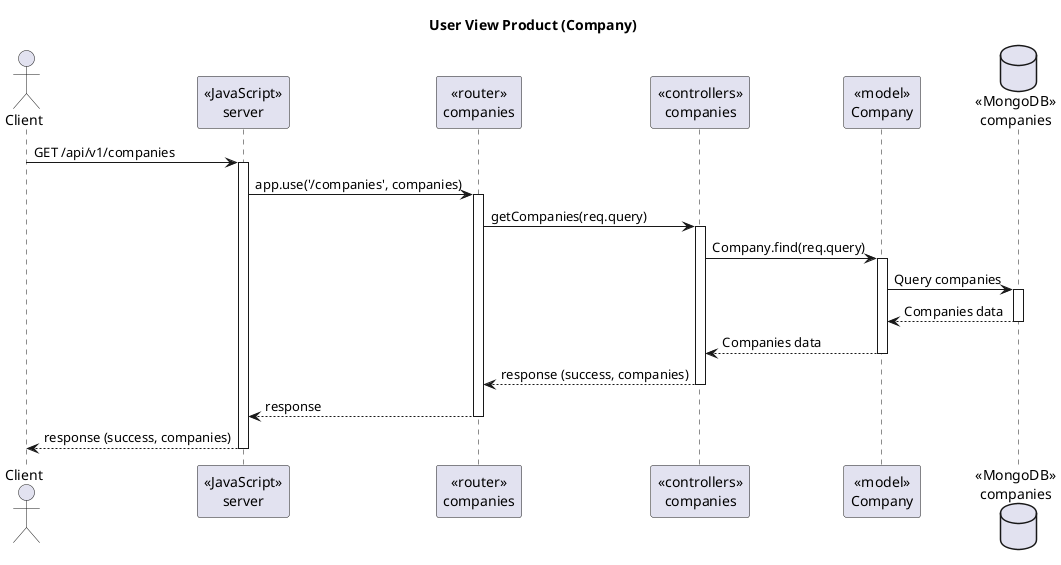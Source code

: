 @startuml UserViewProduct
title User View Product (Company)

actor Client
participant "«JavaScript»\nserver" as Server
participant "«router»\ncompanies" as CompaniesRouter
participant "«controllers»\ncompanies" as CompaniesController
participant "«model»\nCompany" as CompanyModel
database "«MongoDB»\ncompanies" as MongoDB

Client -> Server: GET /api/v1/companies
activate Server
Server -> CompaniesRouter: app.use('/companies', companies)
activate CompaniesRouter
CompaniesRouter -> CompaniesController: getCompanies(req.query)
activate CompaniesController
CompaniesController -> CompanyModel: Company.find(req.query)
activate CompanyModel
CompanyModel -> MongoDB: Query companies
activate MongoDB
MongoDB --> CompanyModel: Companies data
deactivate MongoDB
CompanyModel --> CompaniesController: Companies data
deactivate CompanyModel
CompaniesController --> CompaniesRouter: response (success, companies)
deactivate CompaniesController
CompaniesRouter --> Server: response
deactivate CompaniesRouter
Server --> Client: response (success, companies)
deactivate Server

@enduml